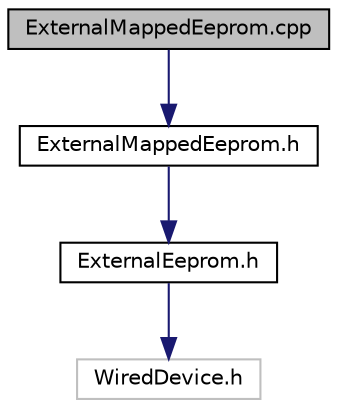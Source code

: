 digraph "ExternalMappedEeprom.cpp"
{
  edge [fontname="Helvetica",fontsize="10",labelfontname="Helvetica",labelfontsize="10"];
  node [fontname="Helvetica",fontsize="10",shape=record];
  Node1 [label="ExternalMappedEeprom.cpp",height=0.2,width=0.4,color="black", fillcolor="grey75", style="filled", fontcolor="black"];
  Node1 -> Node2 [color="midnightblue",fontsize="10",style="solid",fontname="Helvetica"];
  Node2 [label="ExternalMappedEeprom.h",height=0.2,width=0.4,color="black", fillcolor="white", style="filled",URL="$ExternalMappedEeprom_8h.html"];
  Node2 -> Node3 [color="midnightblue",fontsize="10",style="solid",fontname="Helvetica"];
  Node3 [label="ExternalEeprom.h",height=0.2,width=0.4,color="black", fillcolor="white", style="filled",URL="$ExternalEeprom_8h.html"];
  Node3 -> Node4 [color="midnightblue",fontsize="10",style="solid",fontname="Helvetica"];
  Node4 [label="WiredDevice.h",height=0.2,width=0.4,color="grey75", fillcolor="white", style="filled"];
}
